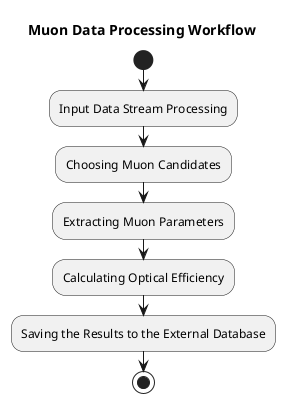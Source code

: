 @startuml
title Muon Data Processing Workflow

start

:Input Data Stream Processing;

:Choosing Muon Candidates;

:Extracting Muon Parameters;

:Calculating Optical Efficiency;

:Saving the Results to the External Database;

stop

@enduml
